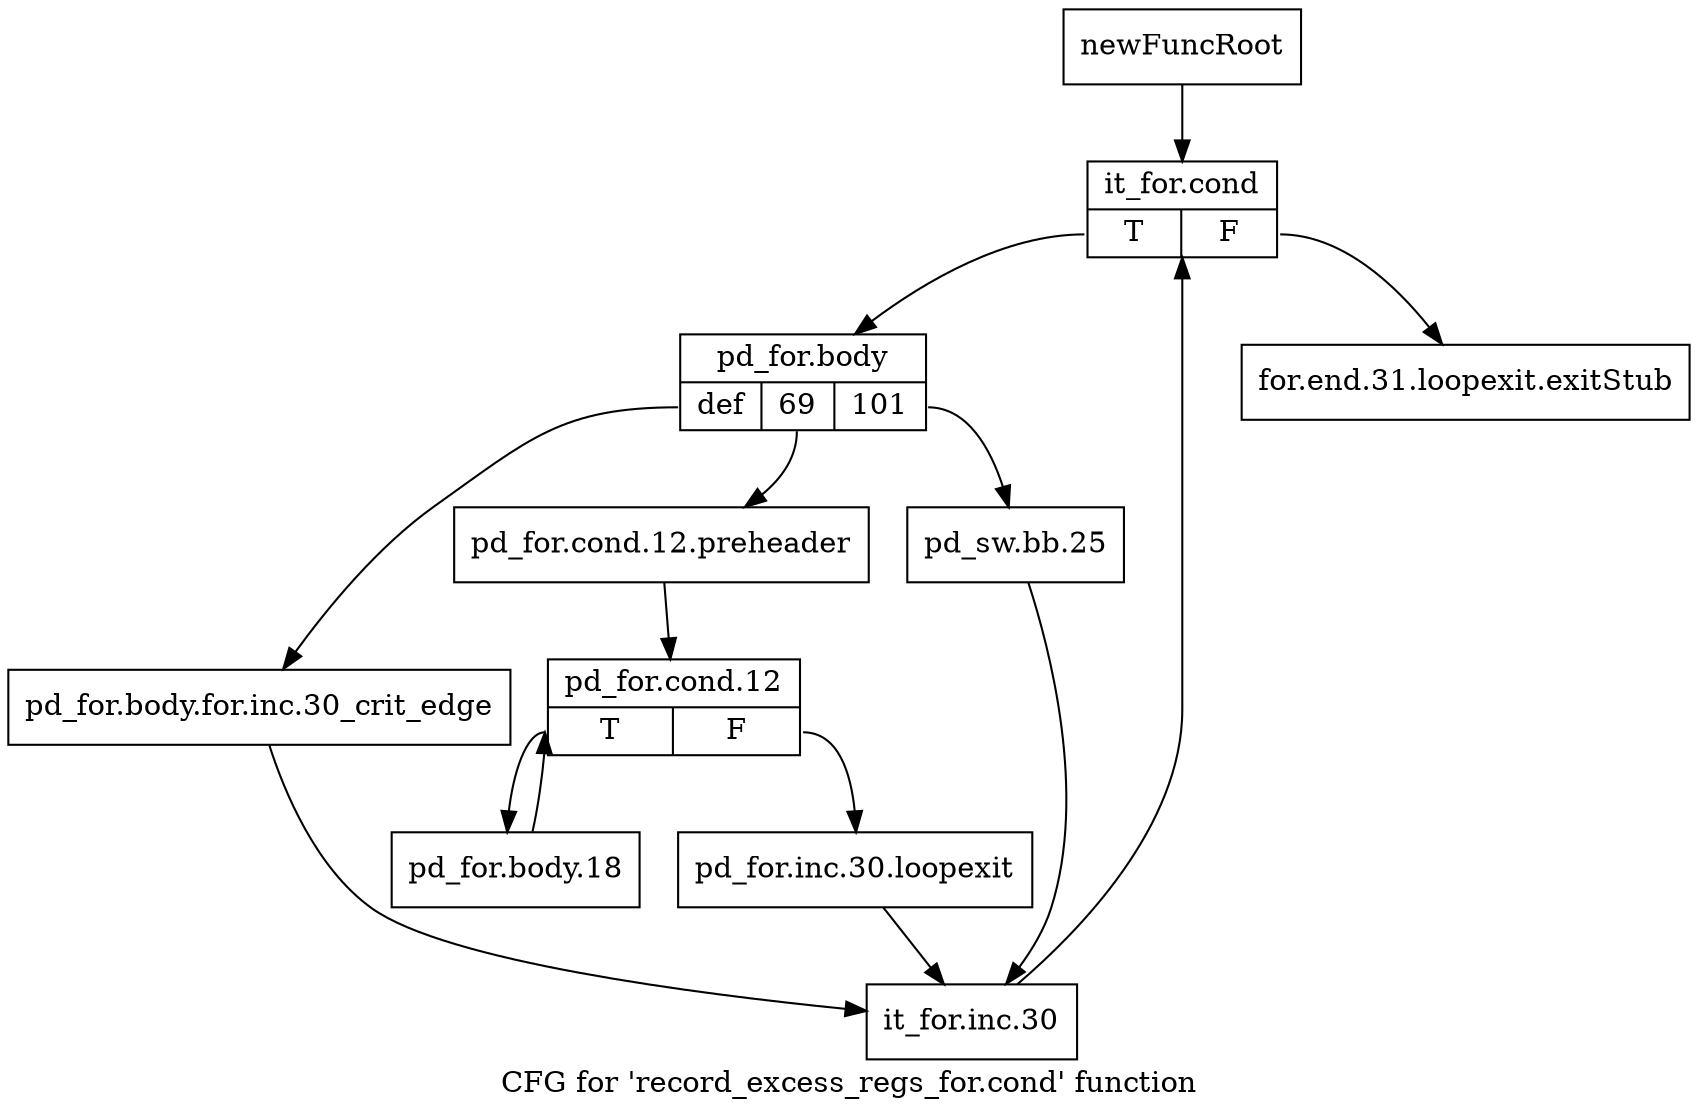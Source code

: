 digraph "CFG for 'record_excess_regs_for.cond' function" {
	label="CFG for 'record_excess_regs_for.cond' function";

	Node0xb48ab40 [shape=record,label="{newFuncRoot}"];
	Node0xb48ab40 -> Node0xb490590;
	Node0xb490540 [shape=record,label="{for.end.31.loopexit.exitStub}"];
	Node0xb490590 [shape=record,label="{it_for.cond|{<s0>T|<s1>F}}"];
	Node0xb490590:s0 -> Node0xb4905e0;
	Node0xb490590:s1 -> Node0xb490540;
	Node0xb4905e0 [shape=record,label="{pd_for.body|{<s0>def|<s1>69|<s2>101}}"];
	Node0xb4905e0:s0 -> Node0xb4907c0;
	Node0xb4905e0:s1 -> Node0xb490680;
	Node0xb4905e0:s2 -> Node0xb490630;
	Node0xb490630 [shape=record,label="{pd_sw.bb.25}"];
	Node0xb490630 -> Node0xb490810;
	Node0xb490680 [shape=record,label="{pd_for.cond.12.preheader}"];
	Node0xb490680 -> Node0xb4906d0;
	Node0xb4906d0 [shape=record,label="{pd_for.cond.12|{<s0>T|<s1>F}}"];
	Node0xb4906d0:s0 -> Node0xb490770;
	Node0xb4906d0:s1 -> Node0xb490720;
	Node0xb490720 [shape=record,label="{pd_for.inc.30.loopexit}"];
	Node0xb490720 -> Node0xb490810;
	Node0xb490770 [shape=record,label="{pd_for.body.18}"];
	Node0xb490770 -> Node0xb4906d0;
	Node0xb4907c0 [shape=record,label="{pd_for.body.for.inc.30_crit_edge}"];
	Node0xb4907c0 -> Node0xb490810;
	Node0xb490810 [shape=record,label="{it_for.inc.30}"];
	Node0xb490810 -> Node0xb490590;
}
